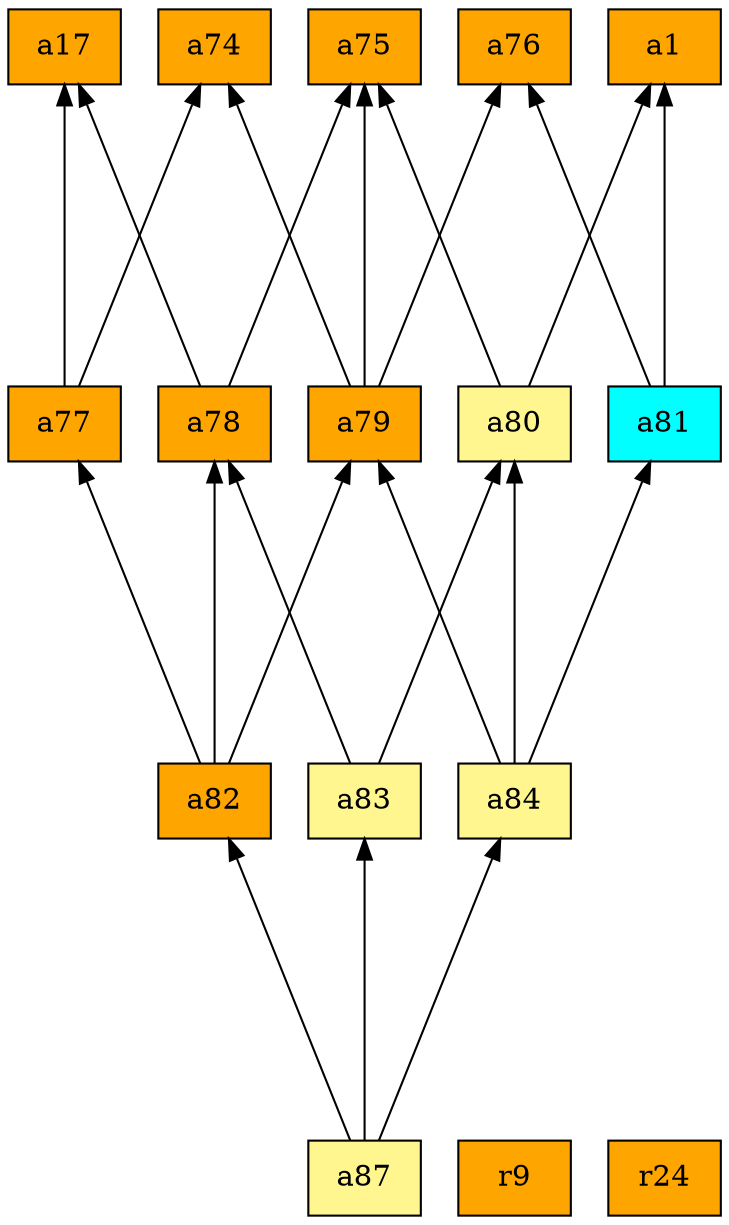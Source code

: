 digraph G {
rankdir=BT;ranksep="2.0";
"a74" [shape=record,fillcolor=orange,style=filled,label="{a74}"];
"a75" [shape=record,fillcolor=orange,style=filled,label="{a75}"];
"a79" [shape=record,fillcolor=orange,style=filled,label="{a79}"];
"a17" [shape=record,fillcolor=orange,style=filled,label="{a17}"];
"a83" [shape=record,fillcolor=khaki1,style=filled,label="{a83}"];
"a87" [shape=record,fillcolor=khaki1,style=filled,label="{a87}"];
"a77" [shape=record,fillcolor=orange,style=filled,label="{a77}"];
"a80" [shape=record,fillcolor=khaki1,style=filled,label="{a80}"];
"r9" [shape=record,fillcolor=orange,style=filled,label="{r9}"];
"a84" [shape=record,fillcolor=khaki1,style=filled,label="{a84}"];
"a1" [shape=record,fillcolor=orange,style=filled,label="{a1}"];
"a82" [shape=record,fillcolor=orange,style=filled,label="{a82}"];
"a78" [shape=record,fillcolor=orange,style=filled,label="{a78}"];
"r24" [shape=record,fillcolor=orange,style=filled,label="{r24}"];
"a76" [shape=record,fillcolor=orange,style=filled,label="{a76}"];
"a81" [shape=record,fillcolor=cyan,style=filled,label="{a81}"];
"a79" -> "a75"
"a79" -> "a74"
"a79" -> "a76"
"a83" -> "a78"
"a83" -> "a80"
"a87" -> "a82"
"a87" -> "a83"
"a87" -> "a84"
"a77" -> "a74"
"a77" -> "a17"
"a80" -> "a75"
"a80" -> "a1"
"a84" -> "a79"
"a84" -> "a80"
"a84" -> "a81"
"a82" -> "a78"
"a82" -> "a79"
"a82" -> "a77"
"a78" -> "a75"
"a78" -> "a17"
"a81" -> "a1"
"a81" -> "a76"
}